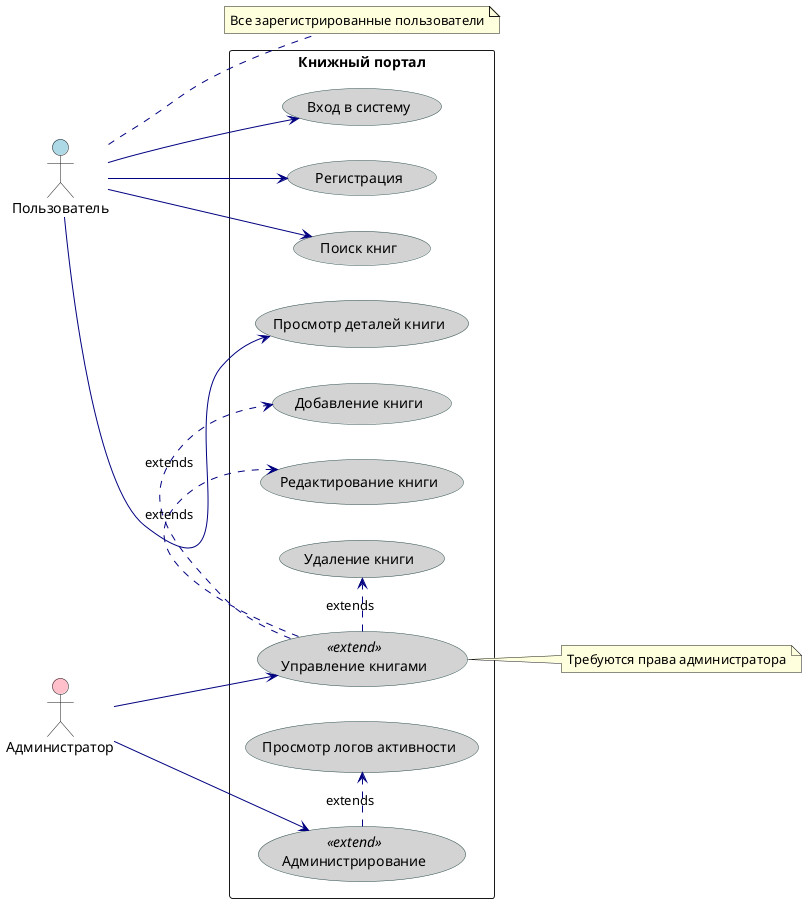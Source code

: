 @startuml
left to right direction
skinparam usecase {
  BackgroundColor LightGray
  BorderColor DarkSlateGray
  ArrowColor Navy
}

actor Пользователь as User #lightblue
actor Администратор as Admin #pink

rectangle "Книжный портал" {
  (Вход в систему) as login
  (Регистрация) as register
  (Поиск книг) as search
  (Просмотр деталей книги) as details

  (Управление книгами) as manage_books <<extend>>
  (Добавление книги) as add_book
  (Редактирование книги) as edit_book
  (Удаление книги) as delete_book

  (Администрирование) as admin <<extend>>
  (Просмотр логов активности) as view_logs
}

User --> login
User --> register
User --> search
User --> details

Admin --> manage_books
manage_books .> add_book : extends
manage_books .> edit_book : extends
manage_books .> delete_book : extends

Admin --> admin
admin .> view_logs : extends

note right of manage_books
  Требуются права администратора
end note

note right of User
  Все зарегистрированные пользователи
end note
@enduml
